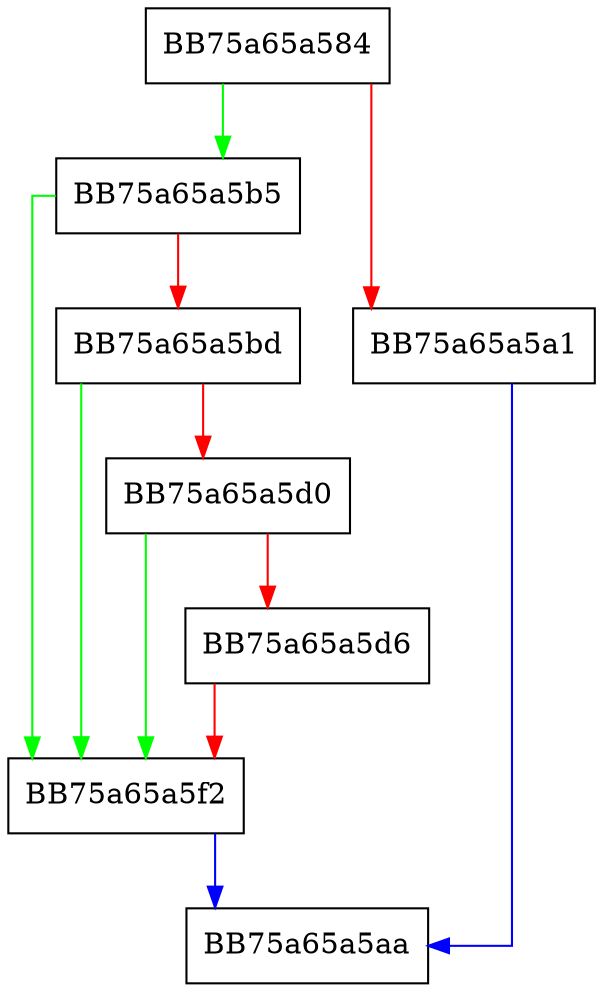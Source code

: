 digraph MpSmartCoInitialize {
  node [shape="box"];
  graph [splines=ortho];
  BB75a65a584 -> BB75a65a5b5 [color="green"];
  BB75a65a584 -> BB75a65a5a1 [color="red"];
  BB75a65a5a1 -> BB75a65a5aa [color="blue"];
  BB75a65a5b5 -> BB75a65a5f2 [color="green"];
  BB75a65a5b5 -> BB75a65a5bd [color="red"];
  BB75a65a5bd -> BB75a65a5f2 [color="green"];
  BB75a65a5bd -> BB75a65a5d0 [color="red"];
  BB75a65a5d0 -> BB75a65a5f2 [color="green"];
  BB75a65a5d0 -> BB75a65a5d6 [color="red"];
  BB75a65a5d6 -> BB75a65a5f2 [color="red"];
  BB75a65a5f2 -> BB75a65a5aa [color="blue"];
}